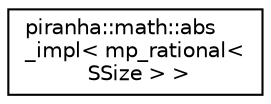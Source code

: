 digraph "Graphical Class Hierarchy"
{
  edge [fontname="Helvetica",fontsize="10",labelfontname="Helvetica",labelfontsize="10"];
  node [fontname="Helvetica",fontsize="10",shape=record];
  rankdir="LR";
  Node0 [label="piranha::math::abs\l_impl\< mp_rational\<\l SSize \> \>",height=0.2,width=0.4,color="black", fillcolor="white", style="filled",URL="$structpiranha_1_1math_1_1abs__impl_3_01mp__rational_3_01_s_size_01_4_01_4.html",tooltip="Specialisation of the implementation of piranha::math::abs() for piranha::mp_rational. "];
}
